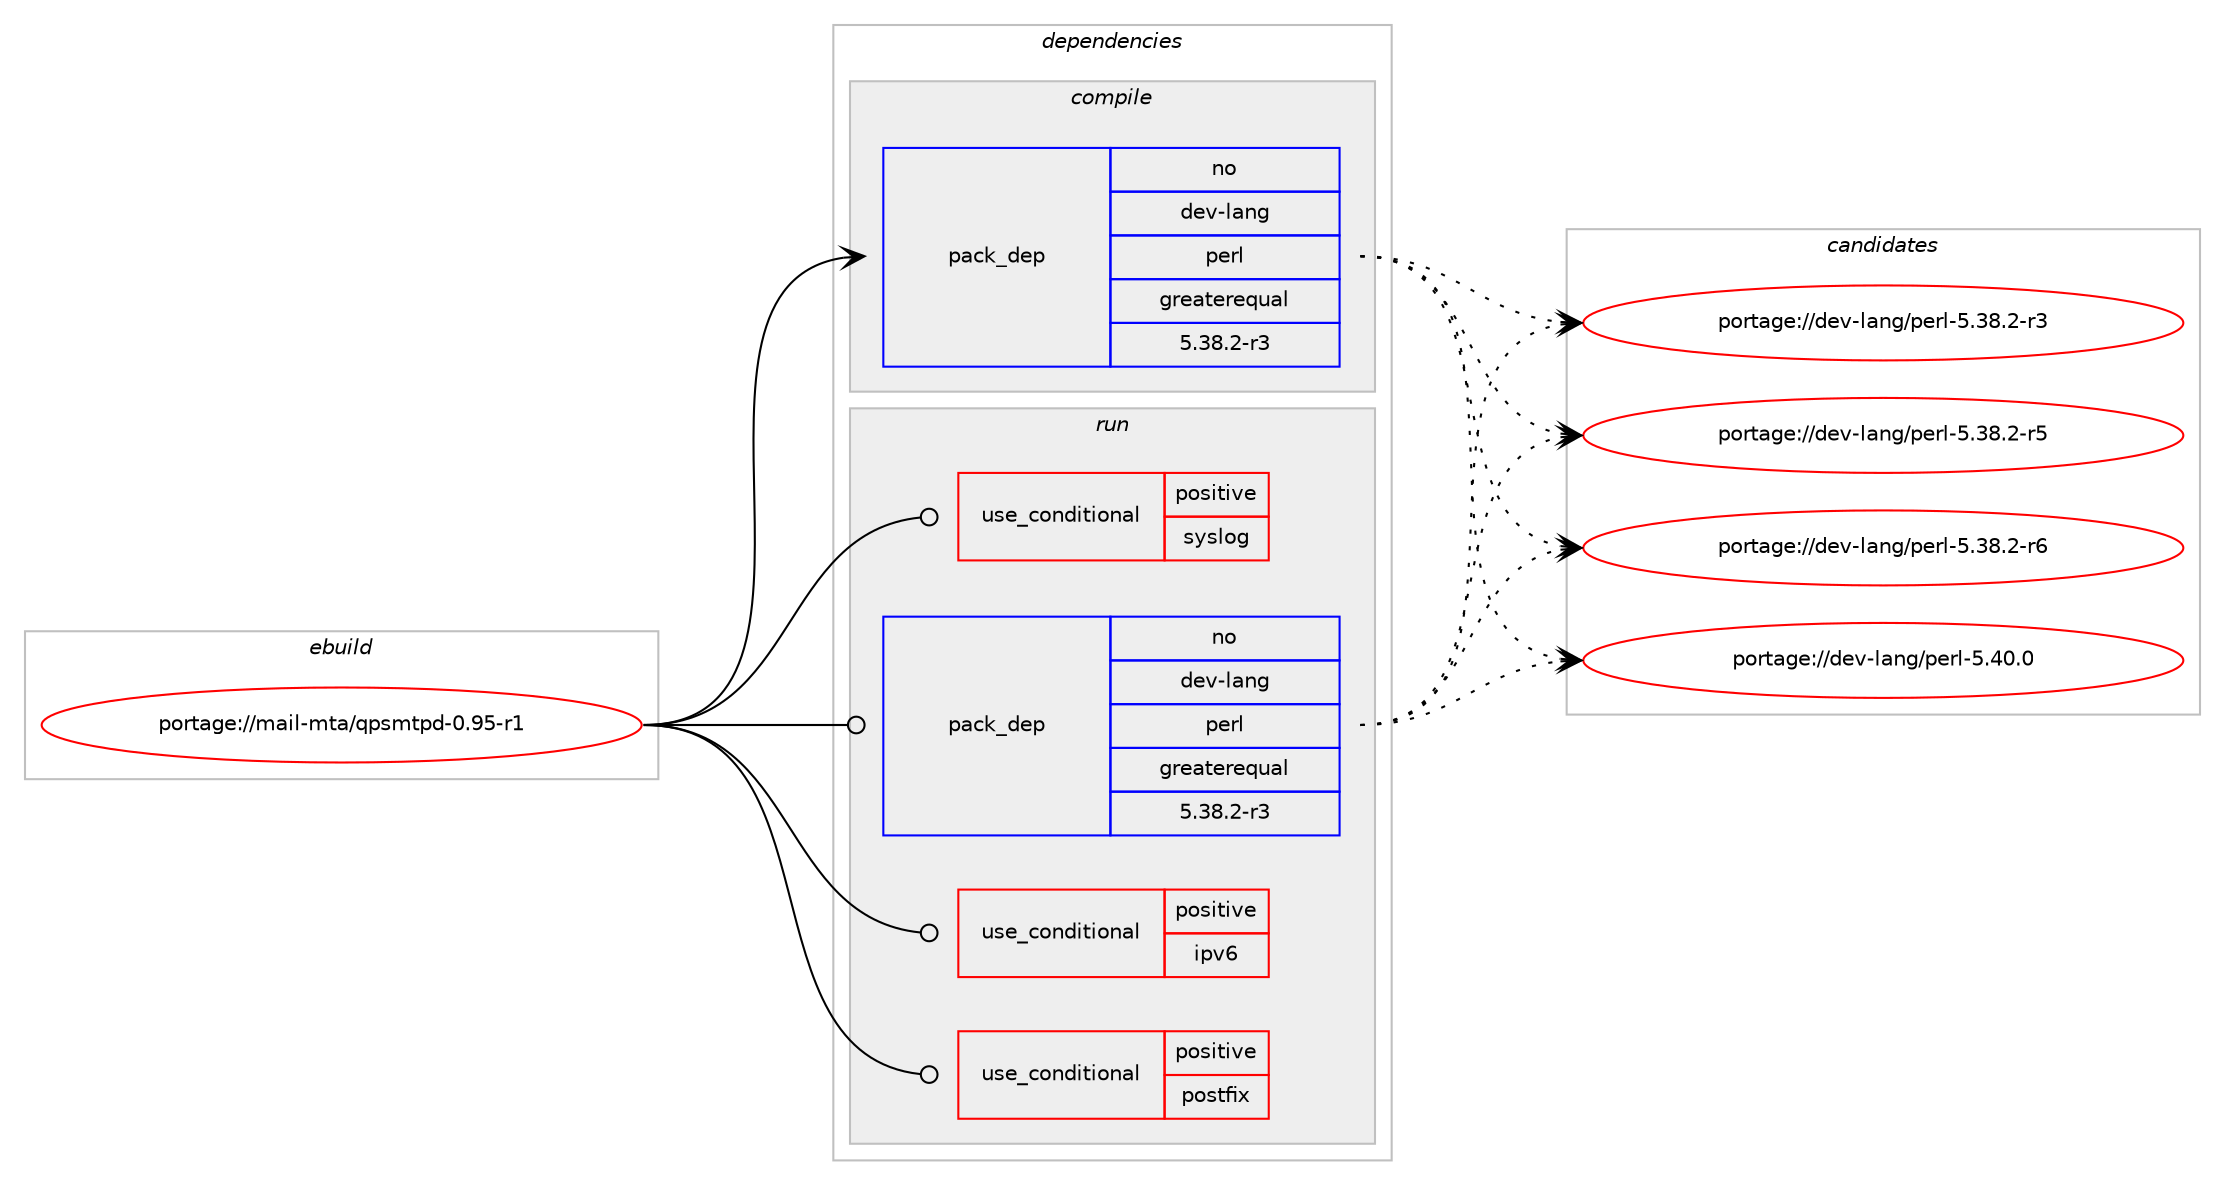 digraph prolog {

# *************
# Graph options
# *************

newrank=true;
concentrate=true;
compound=true;
graph [rankdir=LR,fontname=Helvetica,fontsize=10,ranksep=1.5];#, ranksep=2.5, nodesep=0.2];
edge  [arrowhead=vee];
node  [fontname=Helvetica,fontsize=10];

# **********
# The ebuild
# **********

subgraph cluster_leftcol {
color=gray;
rank=same;
label=<<i>ebuild</i>>;
id [label="portage://mail-mta/qpsmtpd-0.95-r1", color=red, width=4, href="../mail-mta/qpsmtpd-0.95-r1.svg"];
}

# ****************
# The dependencies
# ****************

subgraph cluster_midcol {
color=gray;
label=<<i>dependencies</i>>;
subgraph cluster_compile {
fillcolor="#eeeeee";
style=filled;
label=<<i>compile</i>>;
subgraph pack75849 {
dependency147308 [label=<<TABLE BORDER="0" CELLBORDER="1" CELLSPACING="0" CELLPADDING="4" WIDTH="220"><TR><TD ROWSPAN="6" CELLPADDING="30">pack_dep</TD></TR><TR><TD WIDTH="110">no</TD></TR><TR><TD>dev-lang</TD></TR><TR><TD>perl</TD></TR><TR><TD>greaterequal</TD></TR><TR><TD>5.38.2-r3</TD></TR></TABLE>>, shape=none, color=blue];
}
id:e -> dependency147308:w [weight=20,style="solid",arrowhead="vee"];
}
subgraph cluster_compileandrun {
fillcolor="#eeeeee";
style=filled;
label=<<i>compile and run</i>>;
}
subgraph cluster_run {
fillcolor="#eeeeee";
style=filled;
label=<<i>run</i>>;
subgraph cond69195 {
dependency147309 [label=<<TABLE BORDER="0" CELLBORDER="1" CELLSPACING="0" CELLPADDING="4"><TR><TD ROWSPAN="3" CELLPADDING="10">use_conditional</TD></TR><TR><TD>positive</TD></TR><TR><TD>ipv6</TD></TR></TABLE>>, shape=none, color=red];
# *** BEGIN UNKNOWN DEPENDENCY TYPE (TODO) ***
# dependency147309 -> package_dependency(portage://mail-mta/qpsmtpd-0.95-r1,run,no,dev-perl,IO-Socket-INET6,none,[,,],[],[])
# *** END UNKNOWN DEPENDENCY TYPE (TODO) ***

}
id:e -> dependency147309:w [weight=20,style="solid",arrowhead="odot"];
subgraph cond69196 {
dependency147310 [label=<<TABLE BORDER="0" CELLBORDER="1" CELLSPACING="0" CELLPADDING="4"><TR><TD ROWSPAN="3" CELLPADDING="10">use_conditional</TD></TR><TR><TD>positive</TD></TR><TR><TD>postfix</TD></TR></TABLE>>, shape=none, color=red];
# *** BEGIN UNKNOWN DEPENDENCY TYPE (TODO) ***
# dependency147310 -> package_dependency(portage://mail-mta/qpsmtpd-0.95-r1,run,no,acct-group,postdrop,none,[,,],[],[])
# *** END UNKNOWN DEPENDENCY TYPE (TODO) ***

}
id:e -> dependency147310:w [weight=20,style="solid",arrowhead="odot"];
subgraph cond69197 {
dependency147311 [label=<<TABLE BORDER="0" CELLBORDER="1" CELLSPACING="0" CELLPADDING="4"><TR><TD ROWSPAN="3" CELLPADDING="10">use_conditional</TD></TR><TR><TD>positive</TD></TR><TR><TD>syslog</TD></TR></TABLE>>, shape=none, color=red];
# *** BEGIN UNKNOWN DEPENDENCY TYPE (TODO) ***
# dependency147311 -> package_dependency(portage://mail-mta/qpsmtpd-0.95-r1,run,no,virtual,perl-Sys-Syslog,none,[,,],[],[])
# *** END UNKNOWN DEPENDENCY TYPE (TODO) ***

}
id:e -> dependency147311:w [weight=20,style="solid",arrowhead="odot"];
# *** BEGIN UNKNOWN DEPENDENCY TYPE (TODO) ***
# id -> package_dependency(portage://mail-mta/qpsmtpd-0.95-r1,run,no,acct-group,smtpd,none,[,,],[],[])
# *** END UNKNOWN DEPENDENCY TYPE (TODO) ***

# *** BEGIN UNKNOWN DEPENDENCY TYPE (TODO) ***
# id -> package_dependency(portage://mail-mta/qpsmtpd-0.95-r1,run,no,acct-user,smtpd,none,[,,],[],[])
# *** END UNKNOWN DEPENDENCY TYPE (TODO) ***

subgraph pack75850 {
dependency147312 [label=<<TABLE BORDER="0" CELLBORDER="1" CELLSPACING="0" CELLPADDING="4" WIDTH="220"><TR><TD ROWSPAN="6" CELLPADDING="30">pack_dep</TD></TR><TR><TD WIDTH="110">no</TD></TR><TR><TD>dev-lang</TD></TR><TR><TD>perl</TD></TR><TR><TD>greaterequal</TD></TR><TR><TD>5.38.2-r3</TD></TR></TABLE>>, shape=none, color=blue];
}
id:e -> dependency147312:w [weight=20,style="solid",arrowhead="odot"];
# *** BEGIN UNKNOWN DEPENDENCY TYPE (TODO) ***
# id -> package_dependency(portage://mail-mta/qpsmtpd-0.95-r1,run,no,dev-lang,perl,none,[,,],[],[])
# *** END UNKNOWN DEPENDENCY TYPE (TODO) ***

# *** BEGIN UNKNOWN DEPENDENCY TYPE (TODO) ***
# id -> package_dependency(portage://mail-mta/qpsmtpd-0.95-r1,run,no,dev-lang,perl,none,[,,],any_same_slot,[])
# *** END UNKNOWN DEPENDENCY TYPE (TODO) ***

# *** BEGIN UNKNOWN DEPENDENCY TYPE (TODO) ***
# id -> package_dependency(portage://mail-mta/qpsmtpd-0.95-r1,run,no,dev-perl,Danga-Socket,none,[,,],[],[])
# *** END UNKNOWN DEPENDENCY TYPE (TODO) ***

# *** BEGIN UNKNOWN DEPENDENCY TYPE (TODO) ***
# id -> package_dependency(portage://mail-mta/qpsmtpd-0.95-r1,run,no,dev-perl,IPC-Shareable,none,[,,],[],[])
# *** END UNKNOWN DEPENDENCY TYPE (TODO) ***

# *** BEGIN UNKNOWN DEPENDENCY TYPE (TODO) ***
# id -> package_dependency(portage://mail-mta/qpsmtpd-0.95-r1,run,no,dev-perl,MailTools,none,[,,],[],[])
# *** END UNKNOWN DEPENDENCY TYPE (TODO) ***

# *** BEGIN UNKNOWN DEPENDENCY TYPE (TODO) ***
# id -> package_dependency(portage://mail-mta/qpsmtpd-0.95-r1,run,no,dev-perl,Net-DNS,none,[,,],[],[])
# *** END UNKNOWN DEPENDENCY TYPE (TODO) ***

# *** BEGIN UNKNOWN DEPENDENCY TYPE (TODO) ***
# id -> package_dependency(portage://mail-mta/qpsmtpd-0.95-r1,run,no,dev-perl,ParaDNS,none,[,,],[],[])
# *** END UNKNOWN DEPENDENCY TYPE (TODO) ***

# *** BEGIN UNKNOWN DEPENDENCY TYPE (TODO) ***
# id -> package_dependency(portage://mail-mta/qpsmtpd-0.95-r1,run,no,dev-perl,Socket6,none,[,,],[],[])
# *** END UNKNOWN DEPENDENCY TYPE (TODO) ***

# *** BEGIN UNKNOWN DEPENDENCY TYPE (TODO) ***
# id -> package_dependency(portage://mail-mta/qpsmtpd-0.95-r1,run,no,dev-perl,UNIVERSAL-isa,none,[,,],[],[])
# *** END UNKNOWN DEPENDENCY TYPE (TODO) ***

# *** BEGIN UNKNOWN DEPENDENCY TYPE (TODO) ***
# id -> package_dependency(portage://mail-mta/qpsmtpd-0.95-r1,run,no,virtual,inetd,none,[,,],[],[])
# *** END UNKNOWN DEPENDENCY TYPE (TODO) ***

# *** BEGIN UNKNOWN DEPENDENCY TYPE (TODO) ***
# id -> package_dependency(portage://mail-mta/qpsmtpd-0.95-r1,run,no,virtual,perl-MIME-Base64,none,[,,],[],[])
# *** END UNKNOWN DEPENDENCY TYPE (TODO) ***

}
}

# **************
# The candidates
# **************

subgraph cluster_choices {
rank=same;
color=gray;
label=<<i>candidates</i>>;

subgraph choice75849 {
color=black;
nodesep=1;
choice100101118451089711010347112101114108455346515646504511451 [label="portage://dev-lang/perl-5.38.2-r3", color=red, width=4,href="../dev-lang/perl-5.38.2-r3.svg"];
choice100101118451089711010347112101114108455346515646504511453 [label="portage://dev-lang/perl-5.38.2-r5", color=red, width=4,href="../dev-lang/perl-5.38.2-r5.svg"];
choice100101118451089711010347112101114108455346515646504511454 [label="portage://dev-lang/perl-5.38.2-r6", color=red, width=4,href="../dev-lang/perl-5.38.2-r6.svg"];
choice10010111845108971101034711210111410845534652484648 [label="portage://dev-lang/perl-5.40.0", color=red, width=4,href="../dev-lang/perl-5.40.0.svg"];
dependency147308:e -> choice100101118451089711010347112101114108455346515646504511451:w [style=dotted,weight="100"];
dependency147308:e -> choice100101118451089711010347112101114108455346515646504511453:w [style=dotted,weight="100"];
dependency147308:e -> choice100101118451089711010347112101114108455346515646504511454:w [style=dotted,weight="100"];
dependency147308:e -> choice10010111845108971101034711210111410845534652484648:w [style=dotted,weight="100"];
}
subgraph choice75850 {
color=black;
nodesep=1;
choice100101118451089711010347112101114108455346515646504511451 [label="portage://dev-lang/perl-5.38.2-r3", color=red, width=4,href="../dev-lang/perl-5.38.2-r3.svg"];
choice100101118451089711010347112101114108455346515646504511453 [label="portage://dev-lang/perl-5.38.2-r5", color=red, width=4,href="../dev-lang/perl-5.38.2-r5.svg"];
choice100101118451089711010347112101114108455346515646504511454 [label="portage://dev-lang/perl-5.38.2-r6", color=red, width=4,href="../dev-lang/perl-5.38.2-r6.svg"];
choice10010111845108971101034711210111410845534652484648 [label="portage://dev-lang/perl-5.40.0", color=red, width=4,href="../dev-lang/perl-5.40.0.svg"];
dependency147312:e -> choice100101118451089711010347112101114108455346515646504511451:w [style=dotted,weight="100"];
dependency147312:e -> choice100101118451089711010347112101114108455346515646504511453:w [style=dotted,weight="100"];
dependency147312:e -> choice100101118451089711010347112101114108455346515646504511454:w [style=dotted,weight="100"];
dependency147312:e -> choice10010111845108971101034711210111410845534652484648:w [style=dotted,weight="100"];
}
}

}
